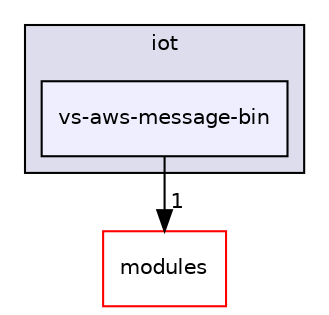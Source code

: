 digraph "vs-aws-message-bin" {
  compound=true
  node [ fontsize="10", fontname="Helvetica"];
  edge [ labelfontsize="10", labelfontname="Helvetica"];
  subgraph clusterdir_1bc4f34d326eb45b2dd62bd890537973 {
    graph [ bgcolor="#ddddee", pencolor="black", label="iot" fontname="Helvetica", fontsize="10", URL="dir_1bc4f34d326eb45b2dd62bd890537973.html"]
  dir_482dbdfa6b0899e0c39aa328fa44a485 [shape=box, label="vs-aws-message-bin", style="filled", fillcolor="#eeeeff", pencolor="black", URL="dir_482dbdfa6b0899e0c39aa328fa44a485.html"];
  }
  dir_e05d7e2b1ecd646af5bb94391405f3b5 [shape=box label="modules" fillcolor="white" style="filled" color="red" URL="dir_e05d7e2b1ecd646af5bb94391405f3b5.html"];
  dir_482dbdfa6b0899e0c39aa328fa44a485->dir_e05d7e2b1ecd646af5bb94391405f3b5 [headlabel="1", labeldistance=1.5 headhref="dir_000007_000008.html"];
}

